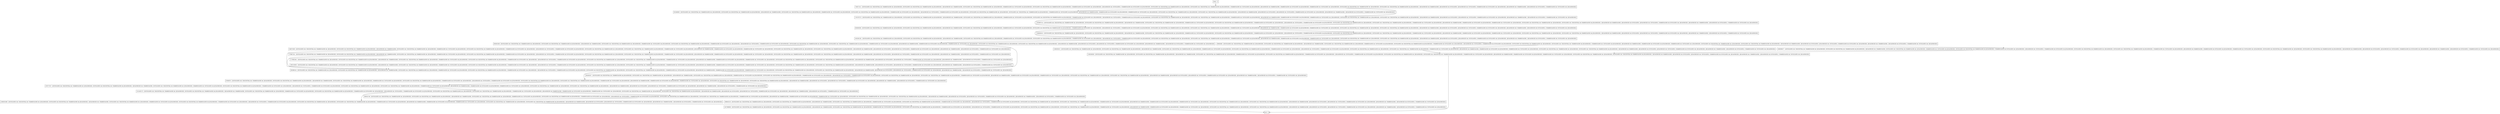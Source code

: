 digraph isTargetEntry {
node [shape=record];
1627999609 [label="1627999609 - [(DUPLICATES && !SEQUENTIAL && !SHAREDCACHE && !JECACHESIZE), (DUPLICATES && SEQUENTIAL && !SHAREDCACHE && JECACHESIZE), (!JECACHESIZE && !SHAREDCACHE), (DUPLICATES && !SEQUENTIAL && SHAREDCACHE && !JECACHESIZE), (SHAREDCACHE && !DUPLICATES && JECACHESIZE), (DUPLICATES && SEQUENTIAL && SHAREDCACHE && JECACHESIZE), (!SHAREDCACHE && DUPLICATES && !JECACHESIZE), (!JECACHESIZE && !DUPLICATES), (!SHAREDCACHE && DUPLICATES && JECACHESIZE), (DUPLICATES && SEQUENTIAL && SHAREDCACHE && !JECACHESIZE), (DUPLICATES && !SEQUENTIAL && !SHAREDCACHE && JECACHESIZE), (!SHAREDCACHE && !DUPLICATES && JECACHESIZE), (JECACHESIZE && SHAREDCACHE), (SHAREDCACHE && DUPLICATES && JECACHESIZE), (SHAREDCACHE && !DUPLICATES && !JECACHESIZE), (DUPLICATES && SEQUENTIAL && !SHAREDCACHE && !JECACHESIZE), (DUPLICATES && !SEQUENTIAL && SHAREDCACHE && JECACHESIZE), (!JECACHESIZE && SHAREDCACHE), (JECACHESIZE && DUPLICATES), (JECACHESIZE && !DUPLICATES), (SHAREDCACHE && DUPLICATES && !JECACHESIZE), (JECACHESIZE && !SHAREDCACHE), (!JECACHESIZE && DUPLICATES), (!SHAREDCACHE && !DUPLICATES && !JECACHESIZE)]"];
958405266 [label="958405266 - [(DUPLICATES && !SEQUENTIAL && !SHAREDCACHE && !JECACHESIZE), (DUPLICATES && SEQUENTIAL && !SHAREDCACHE && JECACHESIZE), (!JECACHESIZE && !SHAREDCACHE), (DUPLICATES && !SEQUENTIAL && SHAREDCACHE && !JECACHESIZE), (SHAREDCACHE && !DUPLICATES && JECACHESIZE), (DUPLICATES && SEQUENTIAL && SHAREDCACHE && JECACHESIZE), (!SHAREDCACHE && DUPLICATES && !JECACHESIZE), (!JECACHESIZE && !DUPLICATES), (!SHAREDCACHE && DUPLICATES && JECACHESIZE), (DUPLICATES && SEQUENTIAL && SHAREDCACHE && !JECACHESIZE), (DUPLICATES && !SEQUENTIAL && !SHAREDCACHE && JECACHESIZE), (!SHAREDCACHE && !DUPLICATES && JECACHESIZE), (JECACHESIZE && SHAREDCACHE), (SHAREDCACHE && DUPLICATES && JECACHESIZE), (SHAREDCACHE && !DUPLICATES && !JECACHESIZE), (DUPLICATES && SEQUENTIAL && !SHAREDCACHE && !JECACHESIZE), (DUPLICATES && !SEQUENTIAL && SHAREDCACHE && JECACHESIZE), (!JECACHESIZE && SHAREDCACHE), (JECACHESIZE && DUPLICATES), (JECACHESIZE && !DUPLICATES), (SHAREDCACHE && DUPLICATES && !JECACHESIZE), (JECACHESIZE && !SHAREDCACHE), (!JECACHESIZE && DUPLICATES), (!SHAREDCACHE && !DUPLICATES && !JECACHESIZE)]"];
332490903 [label="332490903 - [(DUPLICATES && !SEQUENTIAL && !SHAREDCACHE && !JECACHESIZE), (DUPLICATES && SEQUENTIAL && !SHAREDCACHE && JECACHESIZE), (!JECACHESIZE && !SHAREDCACHE), (DUPLICATES && !SEQUENTIAL && SHAREDCACHE && !JECACHESIZE), (SHAREDCACHE && !DUPLICATES && JECACHESIZE), (DUPLICATES && SEQUENTIAL && SHAREDCACHE && JECACHESIZE), (!SHAREDCACHE && DUPLICATES && !JECACHESIZE), (!JECACHESIZE && !DUPLICATES), (!SHAREDCACHE && DUPLICATES && JECACHESIZE), (DUPLICATES && SEQUENTIAL && SHAREDCACHE && !JECACHESIZE), (DUPLICATES && !SEQUENTIAL && !SHAREDCACHE && JECACHESIZE), (!SHAREDCACHE && !DUPLICATES && JECACHESIZE), (JECACHESIZE && SHAREDCACHE), (SHAREDCACHE && DUPLICATES && JECACHESIZE), (SHAREDCACHE && !DUPLICATES && !JECACHESIZE), (DUPLICATES && SEQUENTIAL && !SHAREDCACHE && !JECACHESIZE), (DUPLICATES && !SEQUENTIAL && SHAREDCACHE && JECACHESIZE), (!JECACHESIZE && SHAREDCACHE), (JECACHESIZE && DUPLICATES), (JECACHESIZE && !DUPLICATES), (SHAREDCACHE && DUPLICATES && !JECACHESIZE), (JECACHESIZE && !SHAREDCACHE), (!JECACHESIZE && DUPLICATES), (!SHAREDCACHE && !DUPLICATES && !JECACHESIZE)]"];
1891016833 [label="1891016833 - [(DUPLICATES && !SEQUENTIAL && !SHAREDCACHE && !JECACHESIZE), (DUPLICATES && SEQUENTIAL && !SHAREDCACHE && JECACHESIZE), (!JECACHESIZE && !SHAREDCACHE), (DUPLICATES && !SEQUENTIAL && SHAREDCACHE && !JECACHESIZE), (SHAREDCACHE && !DUPLICATES && JECACHESIZE), (DUPLICATES && SEQUENTIAL && SHAREDCACHE && JECACHESIZE), (!SHAREDCACHE && DUPLICATES && !JECACHESIZE), (!JECACHESIZE && !DUPLICATES), (!SHAREDCACHE && DUPLICATES && JECACHESIZE), (DUPLICATES && SEQUENTIAL && SHAREDCACHE && !JECACHESIZE), (DUPLICATES && !SEQUENTIAL && !SHAREDCACHE && JECACHESIZE), (!SHAREDCACHE && !DUPLICATES && JECACHESIZE), (JECACHESIZE && SHAREDCACHE), (SHAREDCACHE && DUPLICATES && JECACHESIZE), (SHAREDCACHE && !DUPLICATES && !JECACHESIZE), (DUPLICATES && SEQUENTIAL && !SHAREDCACHE && !JECACHESIZE), (DUPLICATES && !SEQUENTIAL && SHAREDCACHE && JECACHESIZE), (!JECACHESIZE && SHAREDCACHE), (JECACHESIZE && DUPLICATES), (JECACHESIZE && !DUPLICATES), (SHAREDCACHE && DUPLICATES && !JECACHESIZE), (JECACHESIZE && !SHAREDCACHE), (!JECACHESIZE && DUPLICATES), (!SHAREDCACHE && !DUPLICATES && !JECACHESIZE)]"];
348074929 [label="348074929 - [(DUPLICATES && !SEQUENTIAL && !SHAREDCACHE && !JECACHESIZE), (DUPLICATES && SEQUENTIAL && !SHAREDCACHE && JECACHESIZE), (!JECACHESIZE && !SHAREDCACHE), (DUPLICATES && !SEQUENTIAL && SHAREDCACHE && !JECACHESIZE), (SHAREDCACHE && !DUPLICATES && JECACHESIZE), (DUPLICATES && SEQUENTIAL && SHAREDCACHE && JECACHESIZE), (!SHAREDCACHE && DUPLICATES && !JECACHESIZE), (!JECACHESIZE && !DUPLICATES), (!SHAREDCACHE && DUPLICATES && JECACHESIZE), (DUPLICATES && SEQUENTIAL && SHAREDCACHE && !JECACHESIZE), (DUPLICATES && !SEQUENTIAL && !SHAREDCACHE && JECACHESIZE), (!SHAREDCACHE && !DUPLICATES && JECACHESIZE), (JECACHESIZE && SHAREDCACHE), (SHAREDCACHE && DUPLICATES && JECACHESIZE), (SHAREDCACHE && !DUPLICATES && !JECACHESIZE), (DUPLICATES && SEQUENTIAL && !SHAREDCACHE && !JECACHESIZE), (DUPLICATES && !SEQUENTIAL && SHAREDCACHE && JECACHESIZE), (!JECACHESIZE && SHAREDCACHE), (JECACHESIZE && DUPLICATES), (JECACHESIZE && !DUPLICATES), (SHAREDCACHE && DUPLICATES && !JECACHESIZE), (JECACHESIZE && !SHAREDCACHE), (!JECACHESIZE && DUPLICATES), (!SHAREDCACHE && !DUPLICATES && !JECACHESIZE)]"];
1268330013 [label="1268330013 - [(DUPLICATES && !SEQUENTIAL && !SHAREDCACHE && !JECACHESIZE), (DUPLICATES && SEQUENTIAL && !SHAREDCACHE && JECACHESIZE), (!JECACHESIZE && !SHAREDCACHE), (DUPLICATES && !SEQUENTIAL && SHAREDCACHE && !JECACHESIZE), (SHAREDCACHE && !DUPLICATES && JECACHESIZE), (DUPLICATES && SEQUENTIAL && SHAREDCACHE && JECACHESIZE), (!SHAREDCACHE && DUPLICATES && !JECACHESIZE), (!JECACHESIZE && !DUPLICATES), (!SHAREDCACHE && DUPLICATES && JECACHESIZE), (DUPLICATES && SEQUENTIAL && SHAREDCACHE && !JECACHESIZE), (DUPLICATES && !SEQUENTIAL && !SHAREDCACHE && JECACHESIZE), (!SHAREDCACHE && !DUPLICATES && JECACHESIZE), (JECACHESIZE && SHAREDCACHE), (SHAREDCACHE && DUPLICATES && JECACHESIZE), (SHAREDCACHE && !DUPLICATES && !JECACHESIZE), (DUPLICATES && SEQUENTIAL && !SHAREDCACHE && !JECACHESIZE), (DUPLICATES && !SEQUENTIAL && SHAREDCACHE && JECACHESIZE), (!JECACHESIZE && SHAREDCACHE), (JECACHESIZE && DUPLICATES), (JECACHESIZE && !DUPLICATES), (SHAREDCACHE && DUPLICATES && !JECACHESIZE), (JECACHESIZE && !SHAREDCACHE), (!JECACHESIZE && DUPLICATES), (!SHAREDCACHE && !DUPLICATES && !JECACHESIZE)]"];
1208208036 [label="1208208036 - [(DUPLICATES && !SEQUENTIAL && !SHAREDCACHE && !JECACHESIZE), (DUPLICATES && SEQUENTIAL && !SHAREDCACHE && JECACHESIZE), (!JECACHESIZE && !SHAREDCACHE), (DUPLICATES && !SEQUENTIAL && SHAREDCACHE && !JECACHESIZE), (SHAREDCACHE && !DUPLICATES && JECACHESIZE), (DUPLICATES && SEQUENTIAL && SHAREDCACHE && JECACHESIZE), (!SHAREDCACHE && DUPLICATES && !JECACHESIZE), (!JECACHESIZE && !DUPLICATES), (!SHAREDCACHE && DUPLICATES && JECACHESIZE), (DUPLICATES && SEQUENTIAL && SHAREDCACHE && !JECACHESIZE), (DUPLICATES && !SEQUENTIAL && !SHAREDCACHE && JECACHESIZE), (!SHAREDCACHE && !DUPLICATES && JECACHESIZE), (JECACHESIZE && SHAREDCACHE), (SHAREDCACHE && DUPLICATES && JECACHESIZE), (SHAREDCACHE && !DUPLICATES && !JECACHESIZE), (DUPLICATES && SEQUENTIAL && !SHAREDCACHE && !JECACHESIZE), (DUPLICATES && !SEQUENTIAL && SHAREDCACHE && JECACHESIZE), (!JECACHESIZE && SHAREDCACHE), (JECACHESIZE && DUPLICATES), (JECACHESIZE && !DUPLICATES), (SHAREDCACHE && DUPLICATES && !JECACHESIZE), (JECACHESIZE && !SHAREDCACHE), (!JECACHESIZE && DUPLICATES), (!SHAREDCACHE && !DUPLICATES && !JECACHESIZE)]"];
67693874 [label="67693874 - [(DUPLICATES && !SEQUENTIAL && !SHAREDCACHE && !JECACHESIZE), (DUPLICATES && SEQUENTIAL && !SHAREDCACHE && JECACHESIZE), (!JECACHESIZE && !SHAREDCACHE), (DUPLICATES && !SEQUENTIAL && SHAREDCACHE && !JECACHESIZE), (SHAREDCACHE && !DUPLICATES && JECACHESIZE), (DUPLICATES && SEQUENTIAL && SHAREDCACHE && JECACHESIZE), (!SHAREDCACHE && DUPLICATES && !JECACHESIZE), (!JECACHESIZE && !DUPLICATES), (!SHAREDCACHE && DUPLICATES && JECACHESIZE), (DUPLICATES && SEQUENTIAL && SHAREDCACHE && !JECACHESIZE), (DUPLICATES && !SEQUENTIAL && !SHAREDCACHE && JECACHESIZE), (!SHAREDCACHE && !DUPLICATES && JECACHESIZE), (JECACHESIZE && SHAREDCACHE), (SHAREDCACHE && DUPLICATES && JECACHESIZE), (SHAREDCACHE && !DUPLICATES && !JECACHESIZE), (DUPLICATES && SEQUENTIAL && !SHAREDCACHE && !JECACHESIZE), (DUPLICATES && !SEQUENTIAL && SHAREDCACHE && JECACHESIZE), (!JECACHESIZE && SHAREDCACHE), (JECACHESIZE && DUPLICATES), (JECACHESIZE && !DUPLICATES), (SHAREDCACHE && DUPLICATES && !JECACHESIZE), (JECACHESIZE && !SHAREDCACHE), (!JECACHESIZE && DUPLICATES), (!SHAREDCACHE && !DUPLICATES && !JECACHESIZE)]"];
382996144 [label="382996144 - [(DUPLICATES && !SEQUENTIAL && !SHAREDCACHE && !JECACHESIZE), (DUPLICATES && SEQUENTIAL && !SHAREDCACHE && JECACHESIZE), (!JECACHESIZE && !SHAREDCACHE), (DUPLICATES && !SEQUENTIAL && SHAREDCACHE && !JECACHESIZE), (SHAREDCACHE && !DUPLICATES && JECACHESIZE), (DUPLICATES && SEQUENTIAL && SHAREDCACHE && JECACHESIZE), (!SHAREDCACHE && DUPLICATES && !JECACHESIZE), (!JECACHESIZE && !DUPLICATES), (!SHAREDCACHE && DUPLICATES && JECACHESIZE), (DUPLICATES && SEQUENTIAL && SHAREDCACHE && !JECACHESIZE), (DUPLICATES && !SEQUENTIAL && !SHAREDCACHE && JECACHESIZE), (!SHAREDCACHE && !DUPLICATES && JECACHESIZE), (JECACHESIZE && SHAREDCACHE), (SHAREDCACHE && DUPLICATES && JECACHESIZE), (SHAREDCACHE && !DUPLICATES && !JECACHESIZE), (DUPLICATES && SEQUENTIAL && !SHAREDCACHE && !JECACHESIZE), (DUPLICATES && !SEQUENTIAL && SHAREDCACHE && JECACHESIZE), (!JECACHESIZE && SHAREDCACHE), (JECACHESIZE && DUPLICATES), (JECACHESIZE && !DUPLICATES), (SHAREDCACHE && DUPLICATES && !JECACHESIZE), (JECACHESIZE && !SHAREDCACHE), (!JECACHESIZE && DUPLICATES), (!SHAREDCACHE && !DUPLICATES && !JECACHESIZE)]"];
480032746 [label="480032746 - [(DUPLICATES && !SEQUENTIAL && !SHAREDCACHE && !JECACHESIZE), (DUPLICATES && SEQUENTIAL && !SHAREDCACHE && JECACHESIZE), (!JECACHESIZE && !SHAREDCACHE), (DUPLICATES && !SEQUENTIAL && SHAREDCACHE && !JECACHESIZE), (SHAREDCACHE && !DUPLICATES && JECACHESIZE), (DUPLICATES && SEQUENTIAL && SHAREDCACHE && JECACHESIZE), (!SHAREDCACHE && DUPLICATES && !JECACHESIZE), (!JECACHESIZE && !DUPLICATES), (!SHAREDCACHE && DUPLICATES && JECACHESIZE), (DUPLICATES && SEQUENTIAL && SHAREDCACHE && !JECACHESIZE), (DUPLICATES && !SEQUENTIAL && !SHAREDCACHE && JECACHESIZE), (!SHAREDCACHE && !DUPLICATES && JECACHESIZE), (JECACHESIZE && SHAREDCACHE), (SHAREDCACHE && DUPLICATES && JECACHESIZE), (SHAREDCACHE && !DUPLICATES && !JECACHESIZE), (DUPLICATES && SEQUENTIAL && !SHAREDCACHE && !JECACHESIZE), (DUPLICATES && !SEQUENTIAL && SHAREDCACHE && JECACHESIZE), (!JECACHESIZE && SHAREDCACHE), (JECACHESIZE && DUPLICATES), (JECACHESIZE && !DUPLICATES), (SHAREDCACHE && DUPLICATES && !JECACHESIZE), (JECACHESIZE && !SHAREDCACHE), (!JECACHESIZE && DUPLICATES), (!SHAREDCACHE && !DUPLICATES && !JECACHESIZE)]"];
1606332498 [label="1606332498 - [(DUPLICATES && !SEQUENTIAL && !SHAREDCACHE && !JECACHESIZE), (DUPLICATES && SEQUENTIAL && !SHAREDCACHE && JECACHESIZE), (!JECACHESIZE && !SHAREDCACHE), (DUPLICATES && !SEQUENTIAL && SHAREDCACHE && !JECACHESIZE), (SHAREDCACHE && !DUPLICATES && JECACHESIZE), (DUPLICATES && SEQUENTIAL && SHAREDCACHE && JECACHESIZE), (!SHAREDCACHE && DUPLICATES && !JECACHESIZE), (!JECACHESIZE && !DUPLICATES), (!SHAREDCACHE && DUPLICATES && JECACHESIZE), (DUPLICATES && SEQUENTIAL && SHAREDCACHE && !JECACHESIZE), (DUPLICATES && !SEQUENTIAL && !SHAREDCACHE && JECACHESIZE), (!SHAREDCACHE && !DUPLICATES && JECACHESIZE), (JECACHESIZE && SHAREDCACHE), (SHAREDCACHE && DUPLICATES && JECACHESIZE), (SHAREDCACHE && !DUPLICATES && !JECACHESIZE), (DUPLICATES && SEQUENTIAL && !SHAREDCACHE && !JECACHESIZE), (DUPLICATES && !SEQUENTIAL && SHAREDCACHE && JECACHESIZE), (!JECACHESIZE && SHAREDCACHE), (JECACHESIZE && DUPLICATES), (JECACHESIZE && !DUPLICATES), (SHAREDCACHE && DUPLICATES && !JECACHESIZE), (JECACHESIZE && !SHAREDCACHE), (!JECACHESIZE && DUPLICATES), (!SHAREDCACHE && !DUPLICATES && !JECACHESIZE)]"];
278997281 [label="278997281 - [(DUPLICATES && !SEQUENTIAL && !SHAREDCACHE && !JECACHESIZE), (DUPLICATES && SEQUENTIAL && !SHAREDCACHE && JECACHESIZE), (!JECACHESIZE && !SHAREDCACHE), (DUPLICATES && !SEQUENTIAL && SHAREDCACHE && !JECACHESIZE), (SHAREDCACHE && !DUPLICATES && JECACHESIZE), (DUPLICATES && SEQUENTIAL && SHAREDCACHE && JECACHESIZE), (!SHAREDCACHE && DUPLICATES && !JECACHESIZE), (!JECACHESIZE && !DUPLICATES), (!SHAREDCACHE && DUPLICATES && JECACHESIZE), (DUPLICATES && SEQUENTIAL && SHAREDCACHE && !JECACHESIZE), (DUPLICATES && !SEQUENTIAL && !SHAREDCACHE && JECACHESIZE), (!SHAREDCACHE && !DUPLICATES && JECACHESIZE), (JECACHESIZE && SHAREDCACHE), (SHAREDCACHE && DUPLICATES && JECACHESIZE), (SHAREDCACHE && !DUPLICATES && !JECACHESIZE), (DUPLICATES && SEQUENTIAL && !SHAREDCACHE && !JECACHESIZE), (DUPLICATES && !SEQUENTIAL && SHAREDCACHE && JECACHESIZE), (!JECACHESIZE && SHAREDCACHE), (JECACHESIZE && DUPLICATES), (JECACHESIZE && !DUPLICATES), (SHAREDCACHE && DUPLICATES && !JECACHESIZE), (JECACHESIZE && !SHAREDCACHE), (!JECACHESIZE && DUPLICATES), (!SHAREDCACHE && !DUPLICATES && !JECACHESIZE)]"];
905963395 [label="905963395 - [(DUPLICATES && !SEQUENTIAL && !SHAREDCACHE && !JECACHESIZE), (DUPLICATES && SEQUENTIAL && !SHAREDCACHE && JECACHESIZE), (!JECACHESIZE && !SHAREDCACHE), (DUPLICATES && !SEQUENTIAL && SHAREDCACHE && !JECACHESIZE), (SHAREDCACHE && !DUPLICATES && JECACHESIZE), (DUPLICATES && SEQUENTIAL && SHAREDCACHE && JECACHESIZE), (!SHAREDCACHE && DUPLICATES && !JECACHESIZE), (!JECACHESIZE && !DUPLICATES), (!SHAREDCACHE && DUPLICATES && JECACHESIZE), (DUPLICATES && SEQUENTIAL && SHAREDCACHE && !JECACHESIZE), (DUPLICATES && !SEQUENTIAL && !SHAREDCACHE && JECACHESIZE), (!SHAREDCACHE && !DUPLICATES && JECACHESIZE), (JECACHESIZE && SHAREDCACHE), (SHAREDCACHE && DUPLICATES && JECACHESIZE), (SHAREDCACHE && !DUPLICATES && !JECACHESIZE), (DUPLICATES && SEQUENTIAL && !SHAREDCACHE && !JECACHESIZE), (DUPLICATES && !SEQUENTIAL && SHAREDCACHE && JECACHESIZE), (!JECACHESIZE && SHAREDCACHE), (JECACHESIZE && DUPLICATES), (JECACHESIZE && !DUPLICATES), (SHAREDCACHE && DUPLICATES && !JECACHESIZE), (JECACHESIZE && !SHAREDCACHE), (!JECACHESIZE && DUPLICATES), (!SHAREDCACHE && !DUPLICATES && !JECACHESIZE)]"];
494483357 [label="494483357 - [(DUPLICATES && SEQUENTIAL && !SHAREDCACHE && JECACHESIZE), (DUPLICATES && !SEQUENTIAL && !SHAREDCACHE && !JECACHESIZE), (!JECACHESIZE && !SHAREDCACHE), (DUPLICATES && !SEQUENTIAL && SHAREDCACHE && !JECACHESIZE), (SHAREDCACHE && !DUPLICATES && JECACHESIZE), (DUPLICATES && SEQUENTIAL && SHAREDCACHE && JECACHESIZE), (!SHAREDCACHE && DUPLICATES && !JECACHESIZE), (!JECACHESIZE && !DUPLICATES), (!SHAREDCACHE && DUPLICATES && JECACHESIZE), (DUPLICATES && SEQUENTIAL && SHAREDCACHE && !JECACHESIZE), (DUPLICATES && !SEQUENTIAL && !SHAREDCACHE && JECACHESIZE), (!SHAREDCACHE && !DUPLICATES && JECACHESIZE), (JECACHESIZE && SHAREDCACHE), (SHAREDCACHE && DUPLICATES && JECACHESIZE), (SHAREDCACHE && !DUPLICATES && !JECACHESIZE), (DUPLICATES && SEQUENTIAL && !SHAREDCACHE && !JECACHESIZE), (DUPLICATES && !SEQUENTIAL && SHAREDCACHE && JECACHESIZE), (!JECACHESIZE && SHAREDCACHE), (JECACHESIZE && DUPLICATES), (JECACHESIZE && !DUPLICATES), (SHAREDCACHE && DUPLICATES && !JECACHESIZE), (JECACHESIZE && !SHAREDCACHE), (!JECACHESIZE && DUPLICATES), (!SHAREDCACHE && !DUPLICATES && !JECACHESIZE)]"];
1176602491 [label="1176602491 - [(DUPLICATES && !SEQUENTIAL && !SHAREDCACHE && !JECACHESIZE), (DUPLICATES && SEQUENTIAL && !SHAREDCACHE && JECACHESIZE), (!JECACHESIZE && !SHAREDCACHE), (DUPLICATES && !SEQUENTIAL && SHAREDCACHE && !JECACHESIZE), (SHAREDCACHE && !DUPLICATES && JECACHESIZE), (DUPLICATES && SEQUENTIAL && SHAREDCACHE && JECACHESIZE), (!SHAREDCACHE && DUPLICATES && !JECACHESIZE), (!JECACHESIZE && !DUPLICATES), (!SHAREDCACHE && DUPLICATES && JECACHESIZE), (DUPLICATES && SEQUENTIAL && SHAREDCACHE && !JECACHESIZE), (DUPLICATES && !SEQUENTIAL && !SHAREDCACHE && JECACHESIZE), (!SHAREDCACHE && !DUPLICATES && JECACHESIZE), (JECACHESIZE && SHAREDCACHE), (SHAREDCACHE && DUPLICATES && JECACHESIZE), (SHAREDCACHE && !DUPLICATES && !JECACHESIZE), (DUPLICATES && SEQUENTIAL && !SHAREDCACHE && !JECACHESIZE), (DUPLICATES && !SEQUENTIAL && SHAREDCACHE && JECACHESIZE), (!JECACHESIZE && SHAREDCACHE), (JECACHESIZE && DUPLICATES), (JECACHESIZE && !DUPLICATES), (SHAREDCACHE && DUPLICATES && !JECACHESIZE), (JECACHESIZE && !SHAREDCACHE), (!JECACHESIZE && DUPLICATES), (!SHAREDCACHE && !DUPLICATES && !JECACHESIZE)]"];
187677557 [label="187677557 - [(DUPLICATES && !SEQUENTIAL && !SHAREDCACHE && !JECACHESIZE), (DUPLICATES && SEQUENTIAL && !SHAREDCACHE && JECACHESIZE), (!JECACHESIZE && !SHAREDCACHE), (DUPLICATES && !SEQUENTIAL && SHAREDCACHE && !JECACHESIZE), (SHAREDCACHE && !DUPLICATES && JECACHESIZE), (DUPLICATES && SEQUENTIAL && SHAREDCACHE && JECACHESIZE), (!SHAREDCACHE && DUPLICATES && !JECACHESIZE), (!JECACHESIZE && !DUPLICATES), (!SHAREDCACHE && DUPLICATES && JECACHESIZE), (DUPLICATES && SEQUENTIAL && SHAREDCACHE && !JECACHESIZE), (DUPLICATES && !SEQUENTIAL && !SHAREDCACHE && JECACHESIZE), (!SHAREDCACHE && !DUPLICATES && JECACHESIZE), (JECACHESIZE && SHAREDCACHE), (SHAREDCACHE && DUPLICATES && JECACHESIZE), (SHAREDCACHE && !DUPLICATES && !JECACHESIZE), (DUPLICATES && SEQUENTIAL && !SHAREDCACHE && !JECACHESIZE), (DUPLICATES && !SEQUENTIAL && SHAREDCACHE && JECACHESIZE), (!JECACHESIZE && SHAREDCACHE), (JECACHESIZE && DUPLICATES), (JECACHESIZE && !DUPLICATES), (SHAREDCACHE && DUPLICATES && !JECACHESIZE), (JECACHESIZE && !SHAREDCACHE), (!JECACHESIZE && DUPLICATES), (!SHAREDCACHE && !DUPLICATES && !JECACHESIZE)]"];
1705787572 [label="1705787572 - [(DUPLICATES && !SEQUENTIAL && !SHAREDCACHE && !JECACHESIZE), (DUPLICATES && SEQUENTIAL && !SHAREDCACHE && JECACHESIZE), (!JECACHESIZE && !SHAREDCACHE), (DUPLICATES && !SEQUENTIAL && SHAREDCACHE && !JECACHESIZE), (SHAREDCACHE && !DUPLICATES && JECACHESIZE), (DUPLICATES && SEQUENTIAL && SHAREDCACHE && JECACHESIZE), (!SHAREDCACHE && DUPLICATES && !JECACHESIZE), (!JECACHESIZE && !DUPLICATES), (!SHAREDCACHE && DUPLICATES && JECACHESIZE), (DUPLICATES && SEQUENTIAL && SHAREDCACHE && !JECACHESIZE), (DUPLICATES && !SEQUENTIAL && !SHAREDCACHE && JECACHESIZE), (!SHAREDCACHE && !DUPLICATES && JECACHESIZE), (JECACHESIZE && SHAREDCACHE), (SHAREDCACHE && DUPLICATES && JECACHESIZE), (SHAREDCACHE && !DUPLICATES && !JECACHESIZE), (DUPLICATES && SEQUENTIAL && !SHAREDCACHE && !JECACHESIZE), (DUPLICATES && !SEQUENTIAL && SHAREDCACHE && JECACHESIZE), (!JECACHESIZE && SHAREDCACHE), (JECACHESIZE && DUPLICATES), (JECACHESIZE && !DUPLICATES), (SHAREDCACHE && DUPLICATES && !JECACHESIZE), (JECACHESIZE && !SHAREDCACHE), (!JECACHESIZE && DUPLICATES), (!SHAREDCACHE && !DUPLICATES && !JECACHESIZE)]"];
1820997513 [label="1820997513 - [(DUPLICATES && !SEQUENTIAL && !SHAREDCACHE && !JECACHESIZE), (DUPLICATES && SEQUENTIAL && !SHAREDCACHE && JECACHESIZE), (!JECACHESIZE && !SHAREDCACHE), (DUPLICATES && !SEQUENTIAL && SHAREDCACHE && !JECACHESIZE), (SHAREDCACHE && !DUPLICATES && JECACHESIZE), (DUPLICATES && SEQUENTIAL && SHAREDCACHE && JECACHESIZE), (!SHAREDCACHE && DUPLICATES && !JECACHESIZE), (!JECACHESIZE && !DUPLICATES), (!SHAREDCACHE && DUPLICATES && JECACHESIZE), (DUPLICATES && SEQUENTIAL && SHAREDCACHE && !JECACHESIZE), (DUPLICATES && !SEQUENTIAL && !SHAREDCACHE && JECACHESIZE), (!SHAREDCACHE && !DUPLICATES && JECACHESIZE), (JECACHESIZE && SHAREDCACHE), (SHAREDCACHE && DUPLICATES && JECACHESIZE), (SHAREDCACHE && !DUPLICATES && !JECACHESIZE), (DUPLICATES && SEQUENTIAL && !SHAREDCACHE && !JECACHESIZE), (DUPLICATES && !SEQUENTIAL && SHAREDCACHE && JECACHESIZE), (!JECACHESIZE && SHAREDCACHE), (JECACHESIZE && DUPLICATES), (JECACHESIZE && !DUPLICATES), (SHAREDCACHE && DUPLICATES && !JECACHESIZE), (JECACHESIZE && !SHAREDCACHE), (!JECACHESIZE && DUPLICATES), (!SHAREDCACHE && !DUPLICATES && !JECACHESIZE)]"];
1909369477 [label="1909369477 - [(DUPLICATES && !SEQUENTIAL && !SHAREDCACHE && !JECACHESIZE), (DUPLICATES && SEQUENTIAL && !SHAREDCACHE && JECACHESIZE), (!JECACHESIZE && !SHAREDCACHE), (DUPLICATES && !SEQUENTIAL && SHAREDCACHE && !JECACHESIZE), (SHAREDCACHE && !DUPLICATES && JECACHESIZE), (DUPLICATES && SEQUENTIAL && SHAREDCACHE && JECACHESIZE), (!SHAREDCACHE && DUPLICATES && !JECACHESIZE), (!JECACHESIZE && !DUPLICATES), (!SHAREDCACHE && DUPLICATES && JECACHESIZE), (DUPLICATES && SEQUENTIAL && SHAREDCACHE && !JECACHESIZE), (DUPLICATES && !SEQUENTIAL && !SHAREDCACHE && JECACHESIZE), (!SHAREDCACHE && !DUPLICATES && JECACHESIZE), (JECACHESIZE && SHAREDCACHE), (SHAREDCACHE && DUPLICATES && JECACHESIZE), (SHAREDCACHE && !DUPLICATES && !JECACHESIZE), (DUPLICATES && SEQUENTIAL && !SHAREDCACHE && !JECACHESIZE), (DUPLICATES && !SEQUENTIAL && SHAREDCACHE && JECACHESIZE), (!JECACHESIZE && SHAREDCACHE), (JECACHESIZE && DUPLICATES), (JECACHESIZE && !DUPLICATES), (SHAREDCACHE && DUPLICATES && !JECACHESIZE), (JECACHESIZE && !SHAREDCACHE), (!JECACHESIZE && DUPLICATES), (!SHAREDCACHE && !DUPLICATES && !JECACHESIZE)]"];
69948480 [label="69948480 - [(DUPLICATES && !SEQUENTIAL && !SHAREDCACHE && !JECACHESIZE), (DUPLICATES && SEQUENTIAL && !SHAREDCACHE && JECACHESIZE), (!JECACHESIZE && !SHAREDCACHE), (DUPLICATES && !SEQUENTIAL && SHAREDCACHE && !JECACHESIZE), (SHAREDCACHE && !DUPLICATES && JECACHESIZE), (DUPLICATES && SEQUENTIAL && SHAREDCACHE && JECACHESIZE), (!SHAREDCACHE && DUPLICATES && !JECACHESIZE), (!JECACHESIZE && !DUPLICATES), (!SHAREDCACHE && DUPLICATES && JECACHESIZE), (DUPLICATES && SEQUENTIAL && SHAREDCACHE && !JECACHESIZE), (DUPLICATES && !SEQUENTIAL && !SHAREDCACHE && JECACHESIZE), (!SHAREDCACHE && !DUPLICATES && JECACHESIZE), (JECACHESIZE && SHAREDCACHE), (SHAREDCACHE && DUPLICATES && JECACHESIZE), (SHAREDCACHE && !DUPLICATES && !JECACHESIZE), (DUPLICATES && SEQUENTIAL && !SHAREDCACHE && !JECACHESIZE), (DUPLICATES && !SEQUENTIAL && SHAREDCACHE && JECACHESIZE), (!JECACHESIZE && SHAREDCACHE), (JECACHESIZE && DUPLICATES), (JECACHESIZE && !DUPLICATES), (SHAREDCACHE && DUPLICATES && !JECACHESIZE), (JECACHESIZE && !SHAREDCACHE), (!JECACHESIZE && DUPLICATES), (!SHAREDCACHE && !DUPLICATES && !JECACHESIZE)]"];
entry [label="entry - []"];
exit [label="exit - []"];
1314433175 [label="1314433175 - [(DUPLICATES && !SEQUENTIAL && !SHAREDCACHE && !JECACHESIZE), (DUPLICATES && SEQUENTIAL && !SHAREDCACHE && JECACHESIZE), (!JECACHESIZE && !SHAREDCACHE), (DUPLICATES && !SEQUENTIAL && SHAREDCACHE && !JECACHESIZE), (SHAREDCACHE && !DUPLICATES && JECACHESIZE), (DUPLICATES && SEQUENTIAL && SHAREDCACHE && JECACHESIZE), (!SHAREDCACHE && DUPLICATES && !JECACHESIZE), (!JECACHESIZE && !DUPLICATES), (!SHAREDCACHE && DUPLICATES && JECACHESIZE), (DUPLICATES && SEQUENTIAL && SHAREDCACHE && !JECACHESIZE), (DUPLICATES && !SEQUENTIAL && !SHAREDCACHE && JECACHESIZE), (!SHAREDCACHE && !DUPLICATES && JECACHESIZE), (JECACHESIZE && SHAREDCACHE), (SHAREDCACHE && DUPLICATES && JECACHESIZE), (SHAREDCACHE && !DUPLICATES && !JECACHESIZE), (DUPLICATES && SEQUENTIAL && !SHAREDCACHE && !JECACHESIZE), (DUPLICATES && !SEQUENTIAL && SHAREDCACHE && JECACHESIZE), (!JECACHESIZE && SHAREDCACHE), (JECACHESIZE && DUPLICATES), (JECACHESIZE && !DUPLICATES), (SHAREDCACHE && DUPLICATES && !JECACHESIZE), (JECACHESIZE && !SHAREDCACHE), (!JECACHESIZE && DUPLICATES), (!SHAREDCACHE && !DUPLICATES && !JECACHESIZE)]"];
759071311 [label="759071311 - [(DUPLICATES && !SEQUENTIAL && !SHAREDCACHE && !JECACHESIZE), (DUPLICATES && SEQUENTIAL && !SHAREDCACHE && JECACHESIZE), (!JECACHESIZE && !SHAREDCACHE), (DUPLICATES && !SEQUENTIAL && SHAREDCACHE && !JECACHESIZE), (SHAREDCACHE && !DUPLICATES && JECACHESIZE), (DUPLICATES && SEQUENTIAL && SHAREDCACHE && JECACHESIZE), (!SHAREDCACHE && DUPLICATES && !JECACHESIZE), (!JECACHESIZE && !DUPLICATES), (!SHAREDCACHE && DUPLICATES && JECACHESIZE), (DUPLICATES && SEQUENTIAL && SHAREDCACHE && !JECACHESIZE), (DUPLICATES && !SEQUENTIAL && !SHAREDCACHE && JECACHESIZE), (!SHAREDCACHE && !DUPLICATES && JECACHESIZE), (JECACHESIZE && SHAREDCACHE), (SHAREDCACHE && DUPLICATES && JECACHESIZE), (SHAREDCACHE && !DUPLICATES && !JECACHESIZE), (DUPLICATES && SEQUENTIAL && !SHAREDCACHE && !JECACHESIZE), (DUPLICATES && !SEQUENTIAL && SHAREDCACHE && JECACHESIZE), (!JECACHESIZE && SHAREDCACHE), (JECACHESIZE && DUPLICATES), (JECACHESIZE && !DUPLICATES), (SHAREDCACHE && DUPLICATES && !JECACHESIZE), (JECACHESIZE && !SHAREDCACHE), (!JECACHESIZE && DUPLICATES), (!SHAREDCACHE && !DUPLICATES && !JECACHESIZE)]"];
386640126 [label="386640126 - [(DUPLICATES && !SEQUENTIAL && !SHAREDCACHE && !JECACHESIZE), (DUPLICATES && SEQUENTIAL && !SHAREDCACHE && JECACHESIZE), (!JECACHESIZE && !SHAREDCACHE), (DUPLICATES && !SEQUENTIAL && SHAREDCACHE && !JECACHESIZE), (SHAREDCACHE && !DUPLICATES && JECACHESIZE), (DUPLICATES && SEQUENTIAL && SHAREDCACHE && JECACHESIZE), (!SHAREDCACHE && DUPLICATES && !JECACHESIZE), (!JECACHESIZE && !DUPLICATES), (!SHAREDCACHE && DUPLICATES && JECACHESIZE), (DUPLICATES && SEQUENTIAL && SHAREDCACHE && !JECACHESIZE), (DUPLICATES && !SEQUENTIAL && !SHAREDCACHE && JECACHESIZE), (!SHAREDCACHE && !DUPLICATES && JECACHESIZE), (JECACHESIZE && SHAREDCACHE), (SHAREDCACHE && DUPLICATES && JECACHESIZE), (SHAREDCACHE && !DUPLICATES && !JECACHESIZE), (DUPLICATES && SEQUENTIAL && !SHAREDCACHE && !JECACHESIZE), (DUPLICATES && !SEQUENTIAL && SHAREDCACHE && JECACHESIZE), (!JECACHESIZE && SHAREDCACHE), (JECACHESIZE && DUPLICATES), (JECACHESIZE && !DUPLICATES), (SHAREDCACHE && DUPLICATES && !JECACHESIZE), (JECACHESIZE && !SHAREDCACHE), (!JECACHESIZE && DUPLICATES), (!SHAREDCACHE && !DUPLICATES && !JECACHESIZE)]"];
1932081291 [label="1932081291 - [(DUPLICATES && !SEQUENTIAL && !SHAREDCACHE && !JECACHESIZE), (DUPLICATES && SEQUENTIAL && !SHAREDCACHE && JECACHESIZE), (!JECACHESIZE && !SHAREDCACHE), (DUPLICATES && !SEQUENTIAL && SHAREDCACHE && !JECACHESIZE), (SHAREDCACHE && !DUPLICATES && JECACHESIZE), (DUPLICATES && SEQUENTIAL && SHAREDCACHE && JECACHESIZE), (!SHAREDCACHE && DUPLICATES && !JECACHESIZE), (!JECACHESIZE && !DUPLICATES), (!SHAREDCACHE && DUPLICATES && JECACHESIZE), (DUPLICATES && SEQUENTIAL && SHAREDCACHE && !JECACHESIZE), (DUPLICATES && !SEQUENTIAL && !SHAREDCACHE && JECACHESIZE), (!SHAREDCACHE && !DUPLICATES && JECACHESIZE), (JECACHESIZE && SHAREDCACHE), (SHAREDCACHE && DUPLICATES && JECACHESIZE), (SHAREDCACHE && !DUPLICATES && !JECACHESIZE), (DUPLICATES && SEQUENTIAL && !SHAREDCACHE && !JECACHESIZE), (DUPLICATES && !SEQUENTIAL && SHAREDCACHE && JECACHESIZE), (!JECACHESIZE && SHAREDCACHE), (JECACHESIZE && DUPLICATES), (JECACHESIZE && !DUPLICATES), (SHAREDCACHE && DUPLICATES && !JECACHESIZE), (JECACHESIZE && !SHAREDCACHE), (!JECACHESIZE && DUPLICATES), (!SHAREDCACHE && !DUPLICATES && !JECACHESIZE)]"];
1946648415 [label="1946648415 - [(DUPLICATES && !SEQUENTIAL && !SHAREDCACHE && !JECACHESIZE), (DUPLICATES && SEQUENTIAL && !SHAREDCACHE && JECACHESIZE), (!JECACHESIZE && !SHAREDCACHE), (DUPLICATES && !SEQUENTIAL && SHAREDCACHE && !JECACHESIZE), (SHAREDCACHE && !DUPLICATES && JECACHESIZE), (DUPLICATES && SEQUENTIAL && SHAREDCACHE && JECACHESIZE), (!SHAREDCACHE && DUPLICATES && !JECACHESIZE), (!JECACHESIZE && !DUPLICATES), (!SHAREDCACHE && DUPLICATES && JECACHESIZE), (DUPLICATES && SEQUENTIAL && SHAREDCACHE && !JECACHESIZE), (DUPLICATES && !SEQUENTIAL && !SHAREDCACHE && JECACHESIZE), (!SHAREDCACHE && !DUPLICATES && JECACHESIZE), (JECACHESIZE && SHAREDCACHE), (SHAREDCACHE && DUPLICATES && JECACHESIZE), (SHAREDCACHE && !DUPLICATES && !JECACHESIZE), (DUPLICATES && SEQUENTIAL && !SHAREDCACHE && !JECACHESIZE), (DUPLICATES && !SEQUENTIAL && SHAREDCACHE && JECACHESIZE), (!JECACHESIZE && SHAREDCACHE), (JECACHESIZE && DUPLICATES), (JECACHESIZE && !DUPLICATES), (SHAREDCACHE && DUPLICATES && !JECACHESIZE), (JECACHESIZE && !SHAREDCACHE), (!JECACHESIZE && DUPLICATES), (!SHAREDCACHE && !DUPLICATES && !JECACHESIZE)]"];
entry;
exit;
1627999609 -> exit;
958405266 -> 382996144;
958405266 -> 348074929;
332490903 -> 1705787572;
1891016833 -> 382996144;
348074929 -> 382996144;
348074929 -> 278997281;
1268330013 -> 1208208036;
1208208036 -> exit;
67693874 -> 1314433175;
67693874 -> 187677557;
382996144 -> 67693874;
382996144 -> 494483357;
480032746 -> 1606332498;
480032746 -> 386640126;
1606332498 -> 1627999609;
278997281 -> 382996144;
278997281 -> 1176602491;
905963395 -> 1932081291;
905963395 -> 1946648415;
494483357 -> 67693874;
1176602491 -> 382996144;
1176602491 -> 1891016833;
187677557 -> 1314433175;
1705787572 -> 905963395;
1705787572 -> 1820997513;
1820997513 -> 905963395;
1909369477 -> 1208208036;
69948480 -> 1268330013;
69948480 -> 1909369477;
entry -> 759071311;
1314433175 -> 480032746;
1314433175 -> 1606332498;
759071311 -> 332490903;
759071311 -> 1705787572;
386640126 -> 1627999609;
1932081291 -> 958405266;
1932081291 -> 69948480;
1946648415 -> 1932081291;
}
